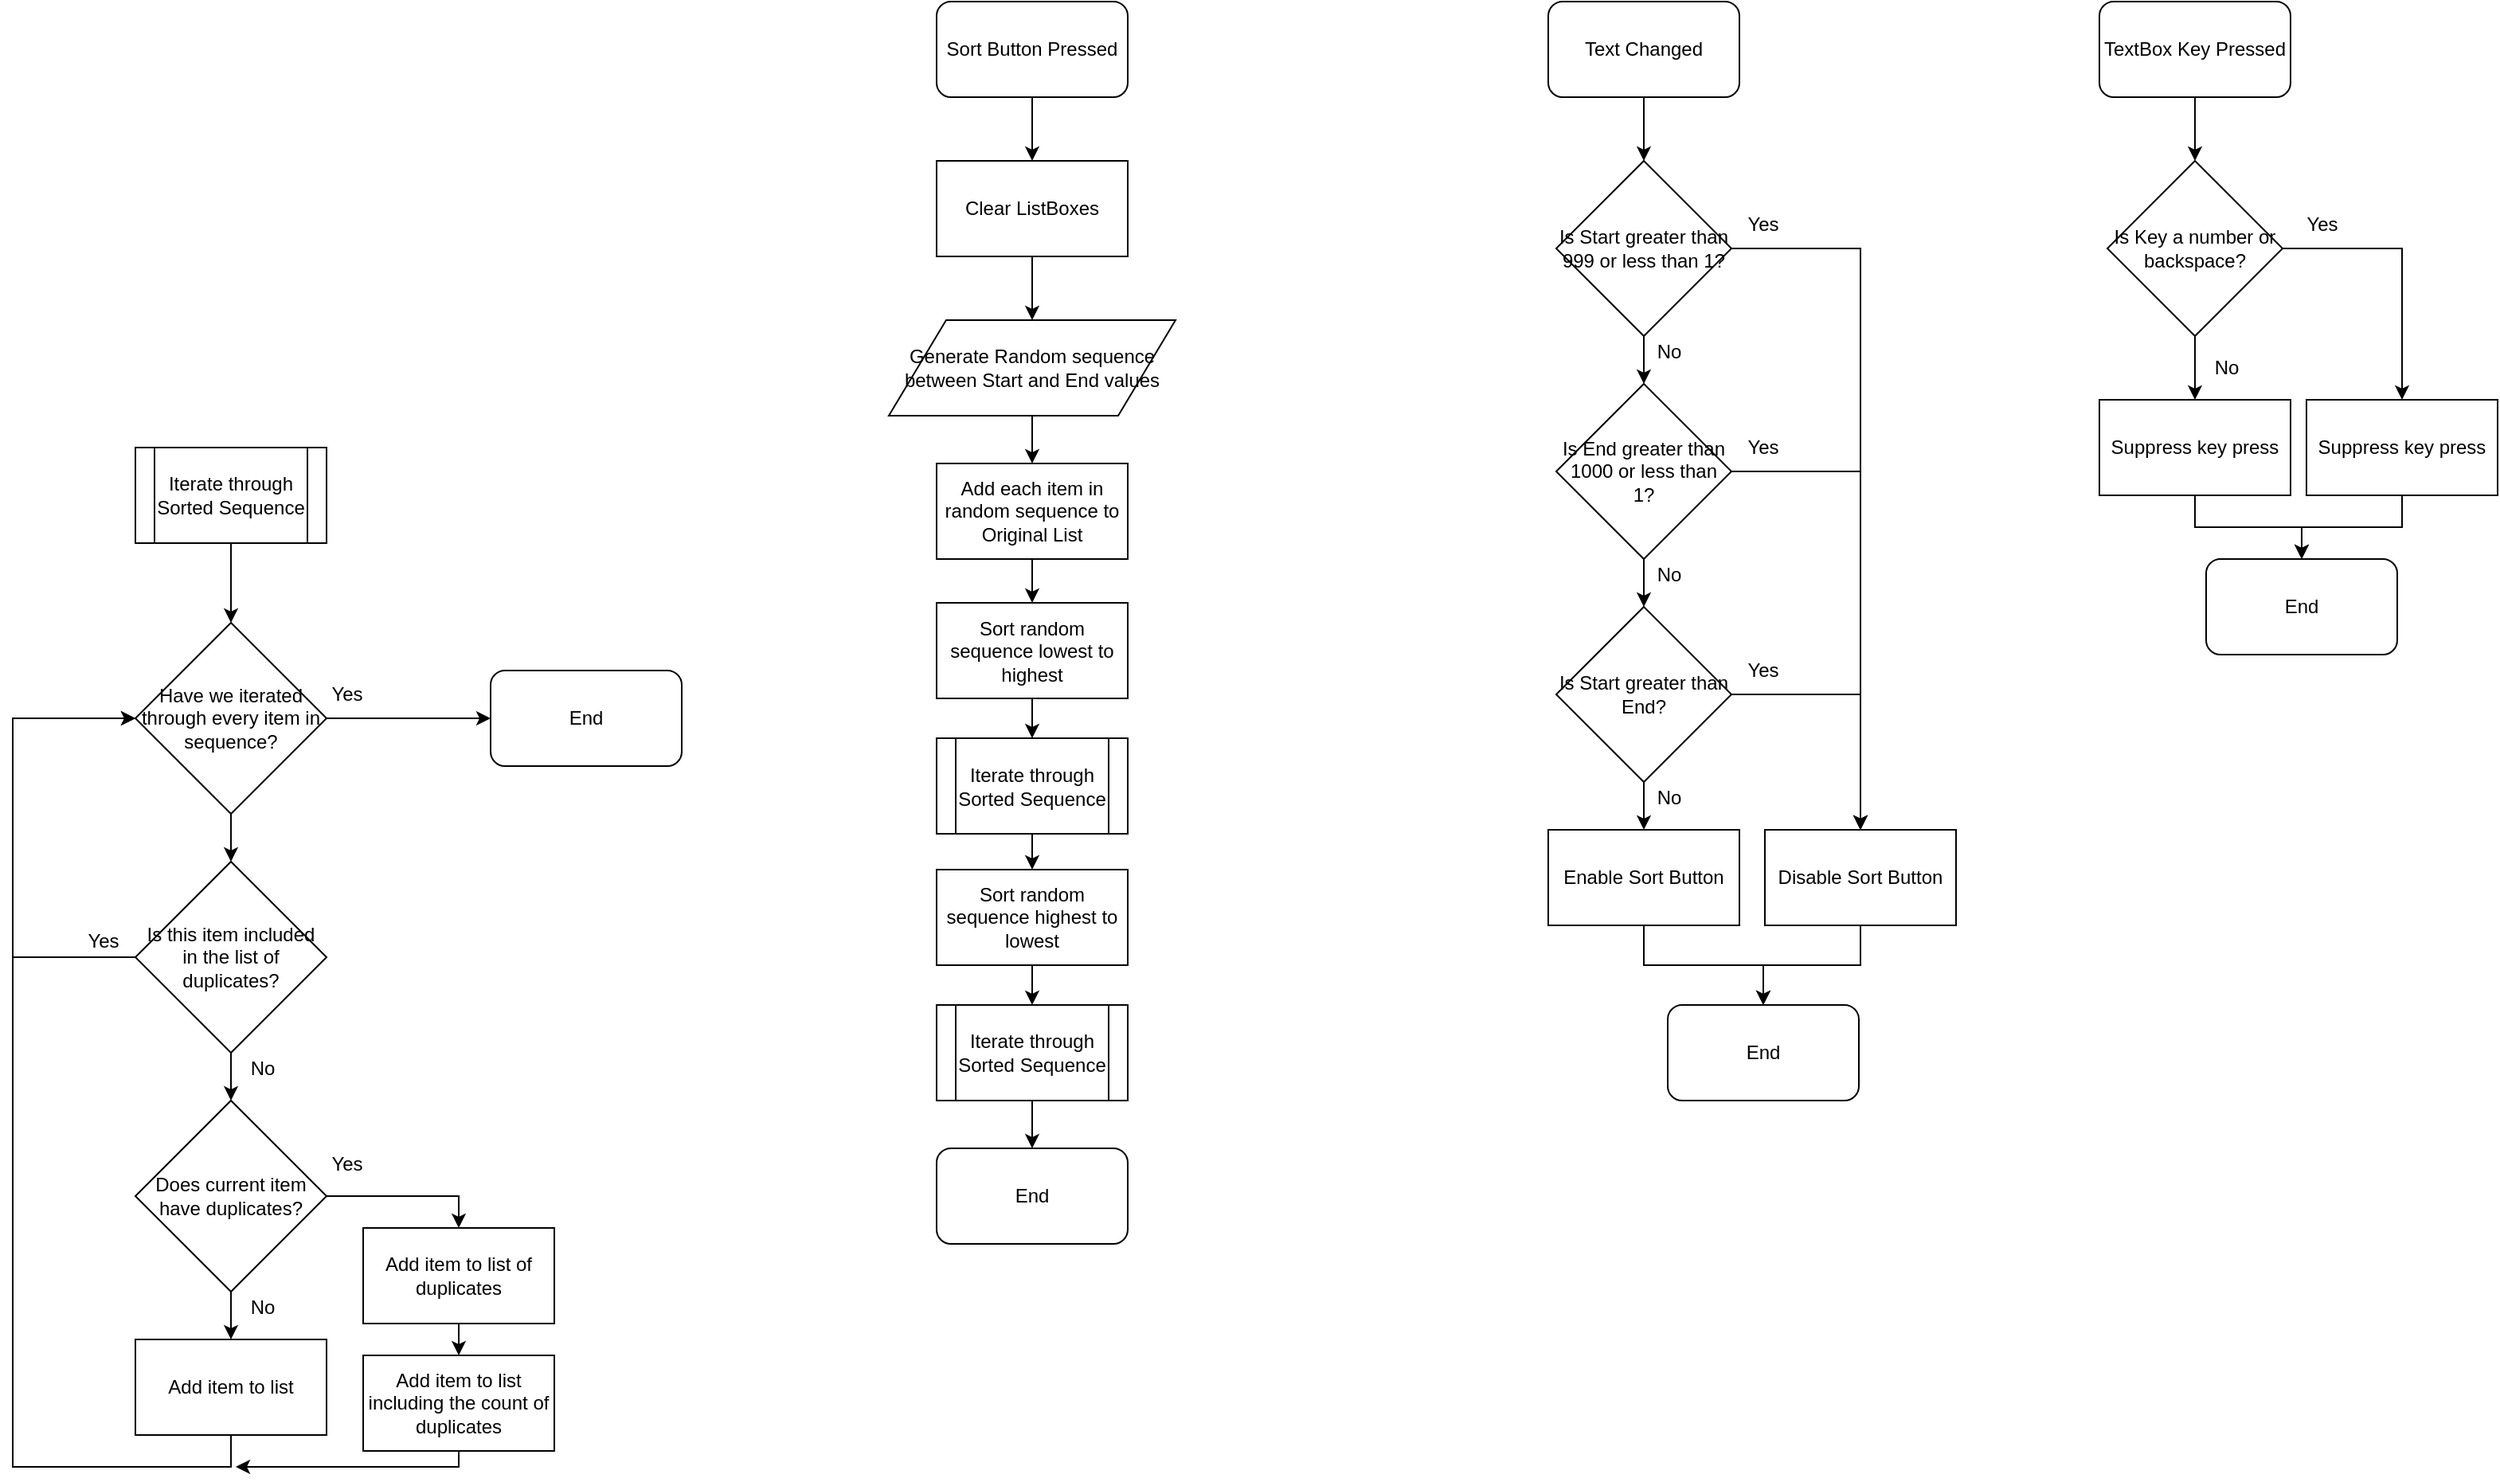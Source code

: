 <mxfile type="device" version="12.7.9"><diagram id="C5RBs43oDa-KdzZeNtuy" name="Page-1"><mxGraphModel grid="1" shadow="0" math="0" pageHeight="1169" pageWidth="827" pageScale="1" page="1" fold="1" arrows="1" connect="1" tooltips="1" guides="1" gridSize="10" dy="2990" dx="2714"><root><mxCell id="WIyWlLk6GJQsqaUBKTNV-0"/><mxCell id="WIyWlLk6GJQsqaUBKTNV-1" parent="WIyWlLk6GJQsqaUBKTNV-0"/><mxCell id="feG60hpl3OFeSa4vNgmW-38" value="" parent="WIyWlLk6GJQsqaUBKTNV-1" edge="1" target="feG60hpl3OFeSa4vNgmW-1" source="feG60hpl3OFeSa4vNgmW-0" style="edgeStyle=orthogonalEdgeStyle;rounded=0;orthogonalLoop=1;jettySize=auto;html=1;"><mxGeometry as="geometry" relative="1"/></mxCell><mxCell id="feG60hpl3OFeSa4vNgmW-0" value="Sort Button Pressed" parent="WIyWlLk6GJQsqaUBKTNV-1" style="rounded=1;whiteSpace=wrap;html=1;" vertex="1"><mxGeometry as="geometry" height="60" width="120" y="150" x="30"/></mxCell><mxCell id="feG60hpl3OFeSa4vNgmW-44" value="" parent="WIyWlLk6GJQsqaUBKTNV-1" edge="1" target="feG60hpl3OFeSa4vNgmW-41" source="feG60hpl3OFeSa4vNgmW-1" style="edgeStyle=orthogonalEdgeStyle;rounded=0;orthogonalLoop=1;jettySize=auto;html=1;"><mxGeometry as="geometry" relative="1"/></mxCell><mxCell id="feG60hpl3OFeSa4vNgmW-1" value="Clear ListBoxes" parent="WIyWlLk6GJQsqaUBKTNV-1" style="rounded=0;whiteSpace=wrap;html=1;" vertex="1"><mxGeometry as="geometry" height="60" width="120" y="250" x="30"/></mxCell><mxCell id="feG60hpl3OFeSa4vNgmW-13" parent="WIyWlLk6GJQsqaUBKTNV-1" edge="1" target="feG60hpl3OFeSa4vNgmW-10" source="feG60hpl3OFeSa4vNgmW-6" style="edgeStyle=orthogonalEdgeStyle;rounded=0;orthogonalLoop=1;jettySize=auto;html=1;exitX=0.5;exitY=1;exitDx=0;exitDy=0;entryX=0.5;entryY=0;entryDx=0;entryDy=0;"><mxGeometry as="geometry" relative="1"/></mxCell><mxCell id="feG60hpl3OFeSa4vNgmW-6" value="Text Changed" parent="WIyWlLk6GJQsqaUBKTNV-1" style="rounded=1;whiteSpace=wrap;html=1;" vertex="1"><mxGeometry as="geometry" height="60" width="120" y="150" x="414"/></mxCell><mxCell id="feG60hpl3OFeSa4vNgmW-48" parent="WIyWlLk6GJQsqaUBKTNV-1" edge="1" target="feG60hpl3OFeSa4vNgmW-47" source="feG60hpl3OFeSa4vNgmW-7" style="edgeStyle=orthogonalEdgeStyle;rounded=0;orthogonalLoop=1;jettySize=auto;html=1;exitX=0.5;exitY=1;exitDx=0;exitDy=0;entryX=0.5;entryY=0;entryDx=0;entryDy=0;"><mxGeometry as="geometry" relative="1"/></mxCell><mxCell id="feG60hpl3OFeSa4vNgmW-7" value="Enable Sort Button" parent="WIyWlLk6GJQsqaUBKTNV-1" style="rounded=0;whiteSpace=wrap;html=1;" vertex="1"><mxGeometry as="geometry" height="60" width="120" y="670" x="414"/></mxCell><mxCell id="feG60hpl3OFeSa4vNgmW-49" parent="WIyWlLk6GJQsqaUBKTNV-1" edge="1" target="feG60hpl3OFeSa4vNgmW-47" source="feG60hpl3OFeSa4vNgmW-8" style="edgeStyle=orthogonalEdgeStyle;rounded=0;orthogonalLoop=1;jettySize=auto;html=1;exitX=0.5;exitY=1;exitDx=0;exitDy=0;entryX=0.5;entryY=0;entryDx=0;entryDy=0;"><mxGeometry as="geometry" relative="1"/></mxCell><mxCell id="feG60hpl3OFeSa4vNgmW-8" value="Disable Sort Button" parent="WIyWlLk6GJQsqaUBKTNV-1" style="rounded=0;whiteSpace=wrap;html=1;" vertex="1"><mxGeometry as="geometry" height="60" width="120" y="670" x="550"/></mxCell><mxCell id="feG60hpl3OFeSa4vNgmW-14" parent="WIyWlLk6GJQsqaUBKTNV-1" edge="1" target="feG60hpl3OFeSa4vNgmW-11" source="feG60hpl3OFeSa4vNgmW-10" style="edgeStyle=orthogonalEdgeStyle;rounded=0;orthogonalLoop=1;jettySize=auto;html=1;exitX=0.5;exitY=1;exitDx=0;exitDy=0;entryX=0.5;entryY=0;entryDx=0;entryDy=0;"><mxGeometry as="geometry" relative="1"/></mxCell><mxCell id="feG60hpl3OFeSa4vNgmW-19" parent="WIyWlLk6GJQsqaUBKTNV-1" edge="1" target="feG60hpl3OFeSa4vNgmW-8" source="feG60hpl3OFeSa4vNgmW-10" style="edgeStyle=orthogonalEdgeStyle;rounded=0;orthogonalLoop=1;jettySize=auto;html=1;exitX=1;exitY=0.5;exitDx=0;exitDy=0;entryX=0.5;entryY=0;entryDx=0;entryDy=0;"><mxGeometry as="geometry" relative="1"/></mxCell><mxCell id="feG60hpl3OFeSa4vNgmW-10" value="Is Start greater than 999 or less than 1?" parent="WIyWlLk6GJQsqaUBKTNV-1" style="rhombus;whiteSpace=wrap;html=1;" vertex="1"><mxGeometry as="geometry" height="110" width="110" y="250" x="419"/></mxCell><mxCell id="feG60hpl3OFeSa4vNgmW-15" parent="WIyWlLk6GJQsqaUBKTNV-1" edge="1" target="feG60hpl3OFeSa4vNgmW-12" source="feG60hpl3OFeSa4vNgmW-11" style="edgeStyle=orthogonalEdgeStyle;rounded=0;orthogonalLoop=1;jettySize=auto;html=1;exitX=0.5;exitY=1;exitDx=0;exitDy=0;entryX=0.5;entryY=0;entryDx=0;entryDy=0;"><mxGeometry as="geometry" relative="1"/></mxCell><mxCell id="feG60hpl3OFeSa4vNgmW-18" parent="WIyWlLk6GJQsqaUBKTNV-1" edge="1" target="feG60hpl3OFeSa4vNgmW-8" source="feG60hpl3OFeSa4vNgmW-11" style="edgeStyle=orthogonalEdgeStyle;rounded=0;orthogonalLoop=1;jettySize=auto;html=1;exitX=1;exitY=0.5;exitDx=0;exitDy=0;entryX=0.5;entryY=0;entryDx=0;entryDy=0;"><mxGeometry as="geometry" relative="1"/></mxCell><mxCell id="feG60hpl3OFeSa4vNgmW-11" value="Is End greater than 1000 or less than 1?" parent="WIyWlLk6GJQsqaUBKTNV-1" style="rhombus;whiteSpace=wrap;html=1;" vertex="1"><mxGeometry as="geometry" height="110" width="110" y="390" x="419"/></mxCell><mxCell id="feG60hpl3OFeSa4vNgmW-16" parent="WIyWlLk6GJQsqaUBKTNV-1" edge="1" target="feG60hpl3OFeSa4vNgmW-7" source="feG60hpl3OFeSa4vNgmW-12" style="edgeStyle=orthogonalEdgeStyle;rounded=0;orthogonalLoop=1;jettySize=auto;html=1;exitX=0.5;exitY=1;exitDx=0;exitDy=0;entryX=0.5;entryY=0;entryDx=0;entryDy=0;"><mxGeometry as="geometry" relative="1"/></mxCell><mxCell id="feG60hpl3OFeSa4vNgmW-17" parent="WIyWlLk6GJQsqaUBKTNV-1" edge="1" target="feG60hpl3OFeSa4vNgmW-8" source="feG60hpl3OFeSa4vNgmW-12" style="edgeStyle=orthogonalEdgeStyle;rounded=0;orthogonalLoop=1;jettySize=auto;html=1;exitX=1;exitY=0.5;exitDx=0;exitDy=0;entryX=0.5;entryY=0;entryDx=0;entryDy=0;"><mxGeometry as="geometry" relative="1"/></mxCell><mxCell id="feG60hpl3OFeSa4vNgmW-12" value="Is Start greater than End?" parent="WIyWlLk6GJQsqaUBKTNV-1" style="rhombus;whiteSpace=wrap;html=1;" vertex="1"><mxGeometry as="geometry" height="110" width="110" y="530" x="419"/></mxCell><mxCell id="feG60hpl3OFeSa4vNgmW-20" value="Yes" parent="WIyWlLk6GJQsqaUBKTNV-1" style="text;html=1;strokeColor=none;fillColor=none;align=center;verticalAlign=middle;whiteSpace=wrap;rounded=0;" vertex="1"><mxGeometry as="geometry" height="20" width="40" y="280" x="529"/></mxCell><mxCell id="feG60hpl3OFeSa4vNgmW-21" value="Yes" parent="WIyWlLk6GJQsqaUBKTNV-1" style="text;html=1;strokeColor=none;fillColor=none;align=center;verticalAlign=middle;whiteSpace=wrap;rounded=0;" vertex="1"><mxGeometry as="geometry" height="20" width="40" y="420" x="529"/></mxCell><mxCell id="feG60hpl3OFeSa4vNgmW-22" value="Yes" parent="WIyWlLk6GJQsqaUBKTNV-1" style="text;html=1;strokeColor=none;fillColor=none;align=center;verticalAlign=middle;whiteSpace=wrap;rounded=0;" vertex="1"><mxGeometry as="geometry" height="20" width="40" y="560" x="529"/></mxCell><mxCell id="feG60hpl3OFeSa4vNgmW-23" value="No" parent="WIyWlLk6GJQsqaUBKTNV-1" style="text;html=1;strokeColor=none;fillColor=none;align=center;verticalAlign=middle;whiteSpace=wrap;rounded=0;" vertex="1"><mxGeometry as="geometry" height="20" width="40" y="360" x="470"/></mxCell><mxCell id="feG60hpl3OFeSa4vNgmW-24" value="No&lt;span style=&quot;display: inline ; float: none ; background-color: rgb(248 , 249 , 250) ; color: transparent ; font-family: monospace ; font-size: 0px ; font-style: normal ; font-variant: normal ; font-weight: 400 ; letter-spacing: normal ; text-align: left ; text-decoration: none ; text-indent: 0px ; text-transform: none ; white-space: nowrap ; word-break: break-all ; word-spacing: 0px&quot;&gt;%3CmxGraphModel%3E%3Croot%3E%3CmxCell%20id%3D%220%22%2F%3E%3CmxCell%20id%3D%221%22%20parent%3D%220%22%2F%3E%3CmxCell%20id%3D%222%22%20value%3D%22No%22%20parent%3D%221%22%20style%3D%22text%3Bhtml%3D1%3BstrokeColor%3Dnone%3BfillColor%3Dnone%3Balign%3Dcenter%3BverticalAlign%3Dmiddle%3BwhiteSpace%3Dwrap%3Brounded%3D0%3B%22%20vertex%3D%221%22%3E%3CmxGeometry%20as%3D%22geometry%22%20height%3D%2220%22%20width%3D%2240%22%20y%3D%22360%22%20x%3D%22470%22%2F%3E%3C%2FmxCell%3E%3C%2Froot%3E%3C%2FmxGraphModel%3E&lt;/span&gt;" parent="WIyWlLk6GJQsqaUBKTNV-1" style="text;html=1;strokeColor=none;fillColor=none;align=center;verticalAlign=middle;whiteSpace=wrap;rounded=0;" vertex="1"><mxGeometry as="geometry" height="20" width="40" y="500" x="470"/></mxCell><mxCell id="feG60hpl3OFeSa4vNgmW-25" value="No&lt;span style=&quot;display: inline ; float: none ; background-color: rgb(248 , 249 , 250) ; color: transparent ; font-family: monospace ; font-size: 0px ; font-style: normal ; font-variant: normal ; font-weight: 400 ; letter-spacing: normal ; text-align: left ; text-decoration: none ; text-indent: 0px ; text-transform: none ; white-space: nowrap ; word-break: break-all ; word-spacing: 0px&quot;&gt;%3CmxGraphModel%3E%3Croot%3E%3CmxCell%20id%3D%220%22%2F%3E%3CmxCell%20id%3D%221%22%20parent%3D%220%22%2F%3E%3CmxCell%20id%3D%222%22%20value%3D%22No%22%20parent%3D%221%22%20style%3D%22text%3Bhtml%3D1%3BstrokeColor%3Dnone%3BfillColor%3Dnone%3Balign%3Dcenter%3BverticalAlign%3Dmiddle%3BwhiteSpace%3Dwrap%3Brounded%3D0%3B%22%20vertex%3D%221%22%3E%3CmxGeometry%20as%3D%22geometry%22%20height%3D%2220%22%20width%3D%2240%22%20y%3D%22360%22%20x%3D%22470%22%2F%3E%3C%2FmxCell%3E%3C%2Froot%3E%3C%2FmxGraphModel%3E&lt;/span&gt;" parent="WIyWlLk6GJQsqaUBKTNV-1" style="text;html=1;strokeColor=none;fillColor=none;align=center;verticalAlign=middle;whiteSpace=wrap;rounded=0;" vertex="1"><mxGeometry as="geometry" height="20" width="40" y="640" x="470"/></mxCell><mxCell id="feG60hpl3OFeSa4vNgmW-29" value="" parent="WIyWlLk6GJQsqaUBKTNV-1" edge="1" target="feG60hpl3OFeSa4vNgmW-28" source="feG60hpl3OFeSa4vNgmW-26" style="edgeStyle=orthogonalEdgeStyle;rounded=0;orthogonalLoop=1;jettySize=auto;html=1;"><mxGeometry as="geometry" relative="1"/></mxCell><mxCell id="feG60hpl3OFeSa4vNgmW-26" value="TextBox Key Pressed" parent="WIyWlLk6GJQsqaUBKTNV-1" style="rounded=1;whiteSpace=wrap;html=1;" vertex="1"><mxGeometry as="geometry" height="60" width="120" y="150" x="760"/></mxCell><mxCell id="feG60hpl3OFeSa4vNgmW-32" value="" parent="WIyWlLk6GJQsqaUBKTNV-1" edge="1" target="feG60hpl3OFeSa4vNgmW-30" source="feG60hpl3OFeSa4vNgmW-28" style="edgeStyle=orthogonalEdgeStyle;rounded=0;orthogonalLoop=1;jettySize=auto;html=1;"><mxGeometry as="geometry" relative="1"/></mxCell><mxCell id="feG60hpl3OFeSa4vNgmW-33" parent="WIyWlLk6GJQsqaUBKTNV-1" edge="1" target="feG60hpl3OFeSa4vNgmW-31" source="feG60hpl3OFeSa4vNgmW-28" style="edgeStyle=orthogonalEdgeStyle;rounded=0;orthogonalLoop=1;jettySize=auto;html=1;exitX=1;exitY=0.5;exitDx=0;exitDy=0;entryX=0.5;entryY=0;entryDx=0;entryDy=0;"><mxGeometry as="geometry" relative="1"/></mxCell><mxCell id="feG60hpl3OFeSa4vNgmW-28" value="Is Key a number or backspace?" parent="WIyWlLk6GJQsqaUBKTNV-1" style="rhombus;whiteSpace=wrap;html=1;" vertex="1"><mxGeometry as="geometry" height="110" width="110" y="250" x="765"/></mxCell><mxCell id="feG60hpl3OFeSa4vNgmW-53" parent="WIyWlLk6GJQsqaUBKTNV-1" edge="1" target="feG60hpl3OFeSa4vNgmW-50" source="feG60hpl3OFeSa4vNgmW-30" style="edgeStyle=orthogonalEdgeStyle;rounded=0;orthogonalLoop=1;jettySize=auto;html=1;exitX=0.5;exitY=1;exitDx=0;exitDy=0;entryX=0.5;entryY=0;entryDx=0;entryDy=0;"><mxGeometry as="geometry" relative="1"/></mxCell><mxCell id="feG60hpl3OFeSa4vNgmW-30" value="Suppress key press" parent="WIyWlLk6GJQsqaUBKTNV-1" style="rounded=0;whiteSpace=wrap;html=1;" vertex="1"><mxGeometry as="geometry" height="60" width="120" y="400" x="760"/></mxCell><mxCell id="feG60hpl3OFeSa4vNgmW-51" parent="WIyWlLk6GJQsqaUBKTNV-1" edge="1" target="feG60hpl3OFeSa4vNgmW-50" source="feG60hpl3OFeSa4vNgmW-31" style="edgeStyle=orthogonalEdgeStyle;rounded=0;orthogonalLoop=1;jettySize=auto;html=1;exitX=0.5;exitY=1;exitDx=0;exitDy=0;entryX=0.5;entryY=0;entryDx=0;entryDy=0;"><mxGeometry as="geometry" relative="1"/></mxCell><mxCell id="feG60hpl3OFeSa4vNgmW-31" value="Suppress key press" parent="WIyWlLk6GJQsqaUBKTNV-1" style="rounded=0;whiteSpace=wrap;html=1;" vertex="1"><mxGeometry as="geometry" height="60" width="120" y="400" x="890"/></mxCell><mxCell id="feG60hpl3OFeSa4vNgmW-34" value="Yes" parent="WIyWlLk6GJQsqaUBKTNV-1" style="text;html=1;strokeColor=none;fillColor=none;align=center;verticalAlign=middle;whiteSpace=wrap;rounded=0;" vertex="1"><mxGeometry as="geometry" height="20" width="40" y="280" x="880"/></mxCell><mxCell id="feG60hpl3OFeSa4vNgmW-35" value="No" parent="WIyWlLk6GJQsqaUBKTNV-1" style="text;html=1;strokeColor=none;fillColor=none;align=center;verticalAlign=middle;whiteSpace=wrap;rounded=0;" vertex="1"><mxGeometry as="geometry" height="20" width="40" y="370" x="820"/></mxCell><mxCell id="feG60hpl3OFeSa4vNgmW-86" value="" parent="WIyWlLk6GJQsqaUBKTNV-1" edge="1" target="feG60hpl3OFeSa4vNgmW-45" source="feG60hpl3OFeSa4vNgmW-36" style="edgeStyle=orthogonalEdgeStyle;rounded=0;orthogonalLoop=1;jettySize=auto;html=1;"><mxGeometry as="geometry" relative="1"/></mxCell><mxCell id="feG60hpl3OFeSa4vNgmW-36" value="Add each item in random sequence to Original List" parent="WIyWlLk6GJQsqaUBKTNV-1" style="rounded=0;whiteSpace=wrap;html=1;" vertex="1"><mxGeometry as="geometry" height="60" width="120" y="440" x="30"/></mxCell><mxCell id="feG60hpl3OFeSa4vNgmW-85" value="" parent="WIyWlLk6GJQsqaUBKTNV-1" edge="1" target="feG60hpl3OFeSa4vNgmW-36" source="feG60hpl3OFeSa4vNgmW-41" style="edgeStyle=orthogonalEdgeStyle;rounded=0;orthogonalLoop=1;jettySize=auto;html=1;"><mxGeometry as="geometry" relative="1"/></mxCell><mxCell id="feG60hpl3OFeSa4vNgmW-41" value="Generate Random sequence between Start and End values" parent="WIyWlLk6GJQsqaUBKTNV-1" style="shape=parallelogram;perimeter=parallelogramPerimeter;whiteSpace=wrap;html=1;" vertex="1"><mxGeometry as="geometry" height="60" width="180" y="350"/></mxCell><mxCell id="feG60hpl3OFeSa4vNgmW-78" value="" parent="WIyWlLk6GJQsqaUBKTNV-1" edge="1" target="feG60hpl3OFeSa4vNgmW-77" source="feG60hpl3OFeSa4vNgmW-45" style="edgeStyle=orthogonalEdgeStyle;rounded=0;orthogonalLoop=1;jettySize=auto;html=1;"><mxGeometry as="geometry" relative="1"/></mxCell><mxCell id="feG60hpl3OFeSa4vNgmW-45" value="Sort random sequence lowest to highest" parent="WIyWlLk6GJQsqaUBKTNV-1" style="rounded=0;whiteSpace=wrap;html=1;" vertex="1"><mxGeometry as="geometry" height="60" width="120" y="527.5" x="30"/></mxCell><mxCell id="feG60hpl3OFeSa4vNgmW-80" value="" parent="WIyWlLk6GJQsqaUBKTNV-1" edge="1" target="feG60hpl3OFeSa4vNgmW-79" source="feG60hpl3OFeSa4vNgmW-46" style="edgeStyle=orthogonalEdgeStyle;rounded=0;orthogonalLoop=1;jettySize=auto;html=1;"><mxGeometry as="geometry" relative="1"/></mxCell><mxCell id="feG60hpl3OFeSa4vNgmW-46" value="Sort random sequence highest to lowest" parent="WIyWlLk6GJQsqaUBKTNV-1" style="rounded=0;whiteSpace=wrap;html=1;" vertex="1"><mxGeometry as="geometry" height="60" width="120" y="695" x="30"/></mxCell><mxCell id="feG60hpl3OFeSa4vNgmW-47" value="End" parent="WIyWlLk6GJQsqaUBKTNV-1" style="rounded=1;whiteSpace=wrap;html=1;" vertex="1"><mxGeometry as="geometry" height="60" width="120" y="780" x="489"/></mxCell><mxCell id="feG60hpl3OFeSa4vNgmW-50" value="End" parent="WIyWlLk6GJQsqaUBKTNV-1" style="rounded=1;whiteSpace=wrap;html=1;" vertex="1"><mxGeometry as="geometry" height="60" width="120" y="500" x="827"/></mxCell><mxCell id="feG60hpl3OFeSa4vNgmW-74" value="" parent="WIyWlLk6GJQsqaUBKTNV-1" edge="1" target="feG60hpl3OFeSa4vNgmW-73" source="feG60hpl3OFeSa4vNgmW-66" style="edgeStyle=orthogonalEdgeStyle;rounded=0;orthogonalLoop=1;jettySize=auto;html=1;"><mxGeometry as="geometry" relative="1"/></mxCell><mxCell id="feG60hpl3OFeSa4vNgmW-66" value="Iterate through Sorted Sequence" parent="WIyWlLk6GJQsqaUBKTNV-1" style="shape=process;whiteSpace=wrap;html=1;backgroundOutline=1;" vertex="1"><mxGeometry as="geometry" height="60" width="120" y="430" x="-473"/></mxCell><mxCell id="feG60hpl3OFeSa4vNgmW-100" parent="WIyWlLk6GJQsqaUBKTNV-1" edge="1" target="feG60hpl3OFeSa4vNgmW-75" source="feG60hpl3OFeSa4vNgmW-71" style="edgeStyle=orthogonalEdgeStyle;rounded=0;orthogonalLoop=1;jettySize=auto;html=1;exitX=0.5;exitY=1;exitDx=0;exitDy=0;entryX=0.5;entryY=0;entryDx=0;entryDy=0;"><mxGeometry as="geometry" relative="1"/></mxCell><mxCell id="feG60hpl3OFeSa4vNgmW-108" parent="WIyWlLk6GJQsqaUBKTNV-1" edge="1" target="feG60hpl3OFeSa4vNgmW-73" source="feG60hpl3OFeSa4vNgmW-71" style="edgeStyle=orthogonalEdgeStyle;rounded=0;orthogonalLoop=1;jettySize=auto;html=1;exitX=0;exitY=0.5;exitDx=0;exitDy=0;entryX=0;entryY=0.5;entryDx=0;entryDy=0;"><mxGeometry as="geometry" relative="1"><Array as="points"><mxPoint y="750" x="-550"/><mxPoint y="600" x="-550"/></Array></mxGeometry></mxCell><mxCell id="feG60hpl3OFeSa4vNgmW-71" value="Is this item included in the list of duplicates?" parent="WIyWlLk6GJQsqaUBKTNV-1" style="rhombus;whiteSpace=wrap;html=1;" vertex="1"><mxGeometry as="geometry" height="120" width="120" y="690" x="-473"/></mxCell><mxCell id="feG60hpl3OFeSa4vNgmW-97" parent="WIyWlLk6GJQsqaUBKTNV-1" edge="1" source="feG60hpl3OFeSa4vNgmW-73" style="edgeStyle=orthogonalEdgeStyle;rounded=0;orthogonalLoop=1;jettySize=auto;html=1;exitX=1;exitY=0.5;exitDx=0;exitDy=0;"><mxGeometry as="geometry" relative="1"><mxPoint as="targetPoint" y="600" x="-250"/></mxGeometry></mxCell><mxCell id="feG60hpl3OFeSa4vNgmW-104" value="" parent="WIyWlLk6GJQsqaUBKTNV-1" edge="1" target="feG60hpl3OFeSa4vNgmW-71" source="feG60hpl3OFeSa4vNgmW-73" style="edgeStyle=orthogonalEdgeStyle;rounded=0;orthogonalLoop=1;jettySize=auto;html=1;"><mxGeometry as="geometry" relative="1"/></mxCell><mxCell id="feG60hpl3OFeSa4vNgmW-73" value="Have we iterated through every item in sequence?" parent="WIyWlLk6GJQsqaUBKTNV-1" style="rhombus;whiteSpace=wrap;html=1;" vertex="1"><mxGeometry as="geometry" height="120" width="120" y="540" x="-473"/></mxCell><mxCell id="feG60hpl3OFeSa4vNgmW-90" parent="WIyWlLk6GJQsqaUBKTNV-1" edge="1" target="feG60hpl3OFeSa4vNgmW-89" source="feG60hpl3OFeSa4vNgmW-75" style="edgeStyle=orthogonalEdgeStyle;rounded=0;orthogonalLoop=1;jettySize=auto;html=1;exitX=0.5;exitY=1;exitDx=0;exitDy=0;entryX=0.5;entryY=0;entryDx=0;entryDy=0;"><mxGeometry as="geometry" relative="1"/></mxCell><mxCell id="feG60hpl3OFeSa4vNgmW-106" parent="WIyWlLk6GJQsqaUBKTNV-1" edge="1" target="feG60hpl3OFeSa4vNgmW-105" source="feG60hpl3OFeSa4vNgmW-75" style="edgeStyle=orthogonalEdgeStyle;rounded=0;orthogonalLoop=1;jettySize=auto;html=1;exitX=1;exitY=0.5;exitDx=0;exitDy=0;entryX=0.5;entryY=0;entryDx=0;entryDy=0;"><mxGeometry as="geometry" relative="1"/></mxCell><mxCell id="feG60hpl3OFeSa4vNgmW-75" value="Does current item have duplicates?" parent="WIyWlLk6GJQsqaUBKTNV-1" style="rhombus;whiteSpace=wrap;html=1;" vertex="1"><mxGeometry as="geometry" height="120" width="120" y="840" x="-473"/></mxCell><mxCell id="feG60hpl3OFeSa4vNgmW-87" value="" parent="WIyWlLk6GJQsqaUBKTNV-1" edge="1" target="feG60hpl3OFeSa4vNgmW-46" source="feG60hpl3OFeSa4vNgmW-77" style="edgeStyle=orthogonalEdgeStyle;rounded=0;orthogonalLoop=1;jettySize=auto;html=1;"><mxGeometry as="geometry" relative="1"/></mxCell><mxCell id="feG60hpl3OFeSa4vNgmW-77" value="Iterate through Sorted Sequence" parent="WIyWlLk6GJQsqaUBKTNV-1" style="shape=process;whiteSpace=wrap;html=1;backgroundOutline=1;" vertex="1"><mxGeometry as="geometry" height="60" width="120" y="612.5" x="30"/></mxCell><mxCell id="feG60hpl3OFeSa4vNgmW-88" value="" parent="WIyWlLk6GJQsqaUBKTNV-1" edge="1" target="feG60hpl3OFeSa4vNgmW-81" source="feG60hpl3OFeSa4vNgmW-79" style="edgeStyle=orthogonalEdgeStyle;rounded=0;orthogonalLoop=1;jettySize=auto;html=1;"><mxGeometry as="geometry" relative="1"/></mxCell><mxCell id="feG60hpl3OFeSa4vNgmW-79" value="Iterate through Sorted Sequence" parent="WIyWlLk6GJQsqaUBKTNV-1" style="shape=process;whiteSpace=wrap;html=1;backgroundOutline=1;" vertex="1"><mxGeometry as="geometry" height="60" width="120" y="780" x="30"/></mxCell><mxCell id="feG60hpl3OFeSa4vNgmW-81" value="End" parent="WIyWlLk6GJQsqaUBKTNV-1" style="rounded=1;whiteSpace=wrap;html=1;" vertex="1"><mxGeometry as="geometry" height="60" width="120" y="870" x="30"/></mxCell><mxCell id="feG60hpl3OFeSa4vNgmW-93" parent="WIyWlLk6GJQsqaUBKTNV-1" edge="1" target="feG60hpl3OFeSa4vNgmW-73" source="feG60hpl3OFeSa4vNgmW-89" style="edgeStyle=orthogonalEdgeStyle;rounded=0;orthogonalLoop=1;jettySize=auto;html=1;exitX=0.5;exitY=1;exitDx=0;exitDy=0;entryX=0;entryY=0.5;entryDx=0;entryDy=0;"><mxGeometry as="geometry" relative="1"><mxPoint as="targetPoint" y="830" x="-520"/><Array as="points"><mxPoint y="1070" x="-413"/><mxPoint y="1070" x="-550"/><mxPoint y="600" x="-550"/></Array></mxGeometry></mxCell><mxCell id="feG60hpl3OFeSa4vNgmW-89" value="Add item to list" parent="WIyWlLk6GJQsqaUBKTNV-1" style="rounded=0;whiteSpace=wrap;html=1;" vertex="1"><mxGeometry as="geometry" height="60" width="120" y="990" x="-473"/></mxCell><mxCell id="feG60hpl3OFeSa4vNgmW-91" value="No" parent="WIyWlLk6GJQsqaUBKTNV-1" style="text;html=1;strokeColor=none;fillColor=none;align=center;verticalAlign=middle;whiteSpace=wrap;rounded=0;" vertex="1"><mxGeometry as="geometry" height="20" width="40" y="960" x="-413"/></mxCell><mxCell id="feG60hpl3OFeSa4vNgmW-96" parent="WIyWlLk6GJQsqaUBKTNV-1" edge="1" source="feG60hpl3OFeSa4vNgmW-94" style="edgeStyle=orthogonalEdgeStyle;rounded=0;orthogonalLoop=1;jettySize=auto;html=1;exitX=0.5;exitY=1;exitDx=0;exitDy=0;"><mxGeometry as="geometry" relative="1"><mxPoint as="targetPoint" y="1070" x="-410"/><Array as="points"><mxPoint y="1070" x="-270"/><mxPoint y="1070" x="-330"/></Array></mxGeometry></mxCell><mxCell id="feG60hpl3OFeSa4vNgmW-94" value="Add item to list including the count of duplicates" parent="WIyWlLk6GJQsqaUBKTNV-1" style="rounded=0;whiteSpace=wrap;html=1;" vertex="1"><mxGeometry as="geometry" height="60" width="120" y="1000" x="-330"/></mxCell><mxCell id="feG60hpl3OFeSa4vNgmW-99" value="End" parent="WIyWlLk6GJQsqaUBKTNV-1" style="rounded=1;whiteSpace=wrap;html=1;" vertex="1"><mxGeometry as="geometry" height="60" width="120" y="570" x="-250"/></mxCell><mxCell id="feG60hpl3OFeSa4vNgmW-102" value="Yes" parent="WIyWlLk6GJQsqaUBKTNV-1" style="text;html=1;strokeColor=none;fillColor=none;align=center;verticalAlign=middle;whiteSpace=wrap;rounded=0;" vertex="1"><mxGeometry as="geometry" height="20" width="40" y="870" x="-360"/></mxCell><mxCell id="feG60hpl3OFeSa4vNgmW-103" value="Yes" parent="WIyWlLk6GJQsqaUBKTNV-1" style="text;html=1;strokeColor=none;fillColor=none;align=center;verticalAlign=middle;whiteSpace=wrap;rounded=0;" vertex="1"><mxGeometry as="geometry" height="20" width="40" y="575" x="-360"/></mxCell><mxCell id="feG60hpl3OFeSa4vNgmW-107" parent="WIyWlLk6GJQsqaUBKTNV-1" edge="1" target="feG60hpl3OFeSa4vNgmW-94" source="feG60hpl3OFeSa4vNgmW-105" style="edgeStyle=orthogonalEdgeStyle;rounded=0;orthogonalLoop=1;jettySize=auto;html=1;exitX=0.5;exitY=1;exitDx=0;exitDy=0;entryX=0.5;entryY=0;entryDx=0;entryDy=0;"><mxGeometry as="geometry" relative="1"/></mxCell><mxCell id="feG60hpl3OFeSa4vNgmW-105" value="Add item to list of duplicates" parent="WIyWlLk6GJQsqaUBKTNV-1" style="rounded=0;whiteSpace=wrap;html=1;" vertex="1"><mxGeometry as="geometry" height="60" width="120" y="920" x="-330"/></mxCell><mxCell id="feG60hpl3OFeSa4vNgmW-110" value="No" parent="WIyWlLk6GJQsqaUBKTNV-1" style="text;html=1;strokeColor=none;fillColor=none;align=center;verticalAlign=middle;whiteSpace=wrap;rounded=0;" vertex="1"><mxGeometry as="geometry" height="20" width="40" y="810" x="-413"/></mxCell><mxCell id="feG60hpl3OFeSa4vNgmW-111" value="Yes" parent="WIyWlLk6GJQsqaUBKTNV-1" style="text;html=1;strokeColor=none;fillColor=none;align=center;verticalAlign=middle;whiteSpace=wrap;rounded=0;" vertex="1"><mxGeometry as="geometry" height="20" width="40" y="730" x="-513"/></mxCell></root></mxGraphModel></diagram></mxfile>